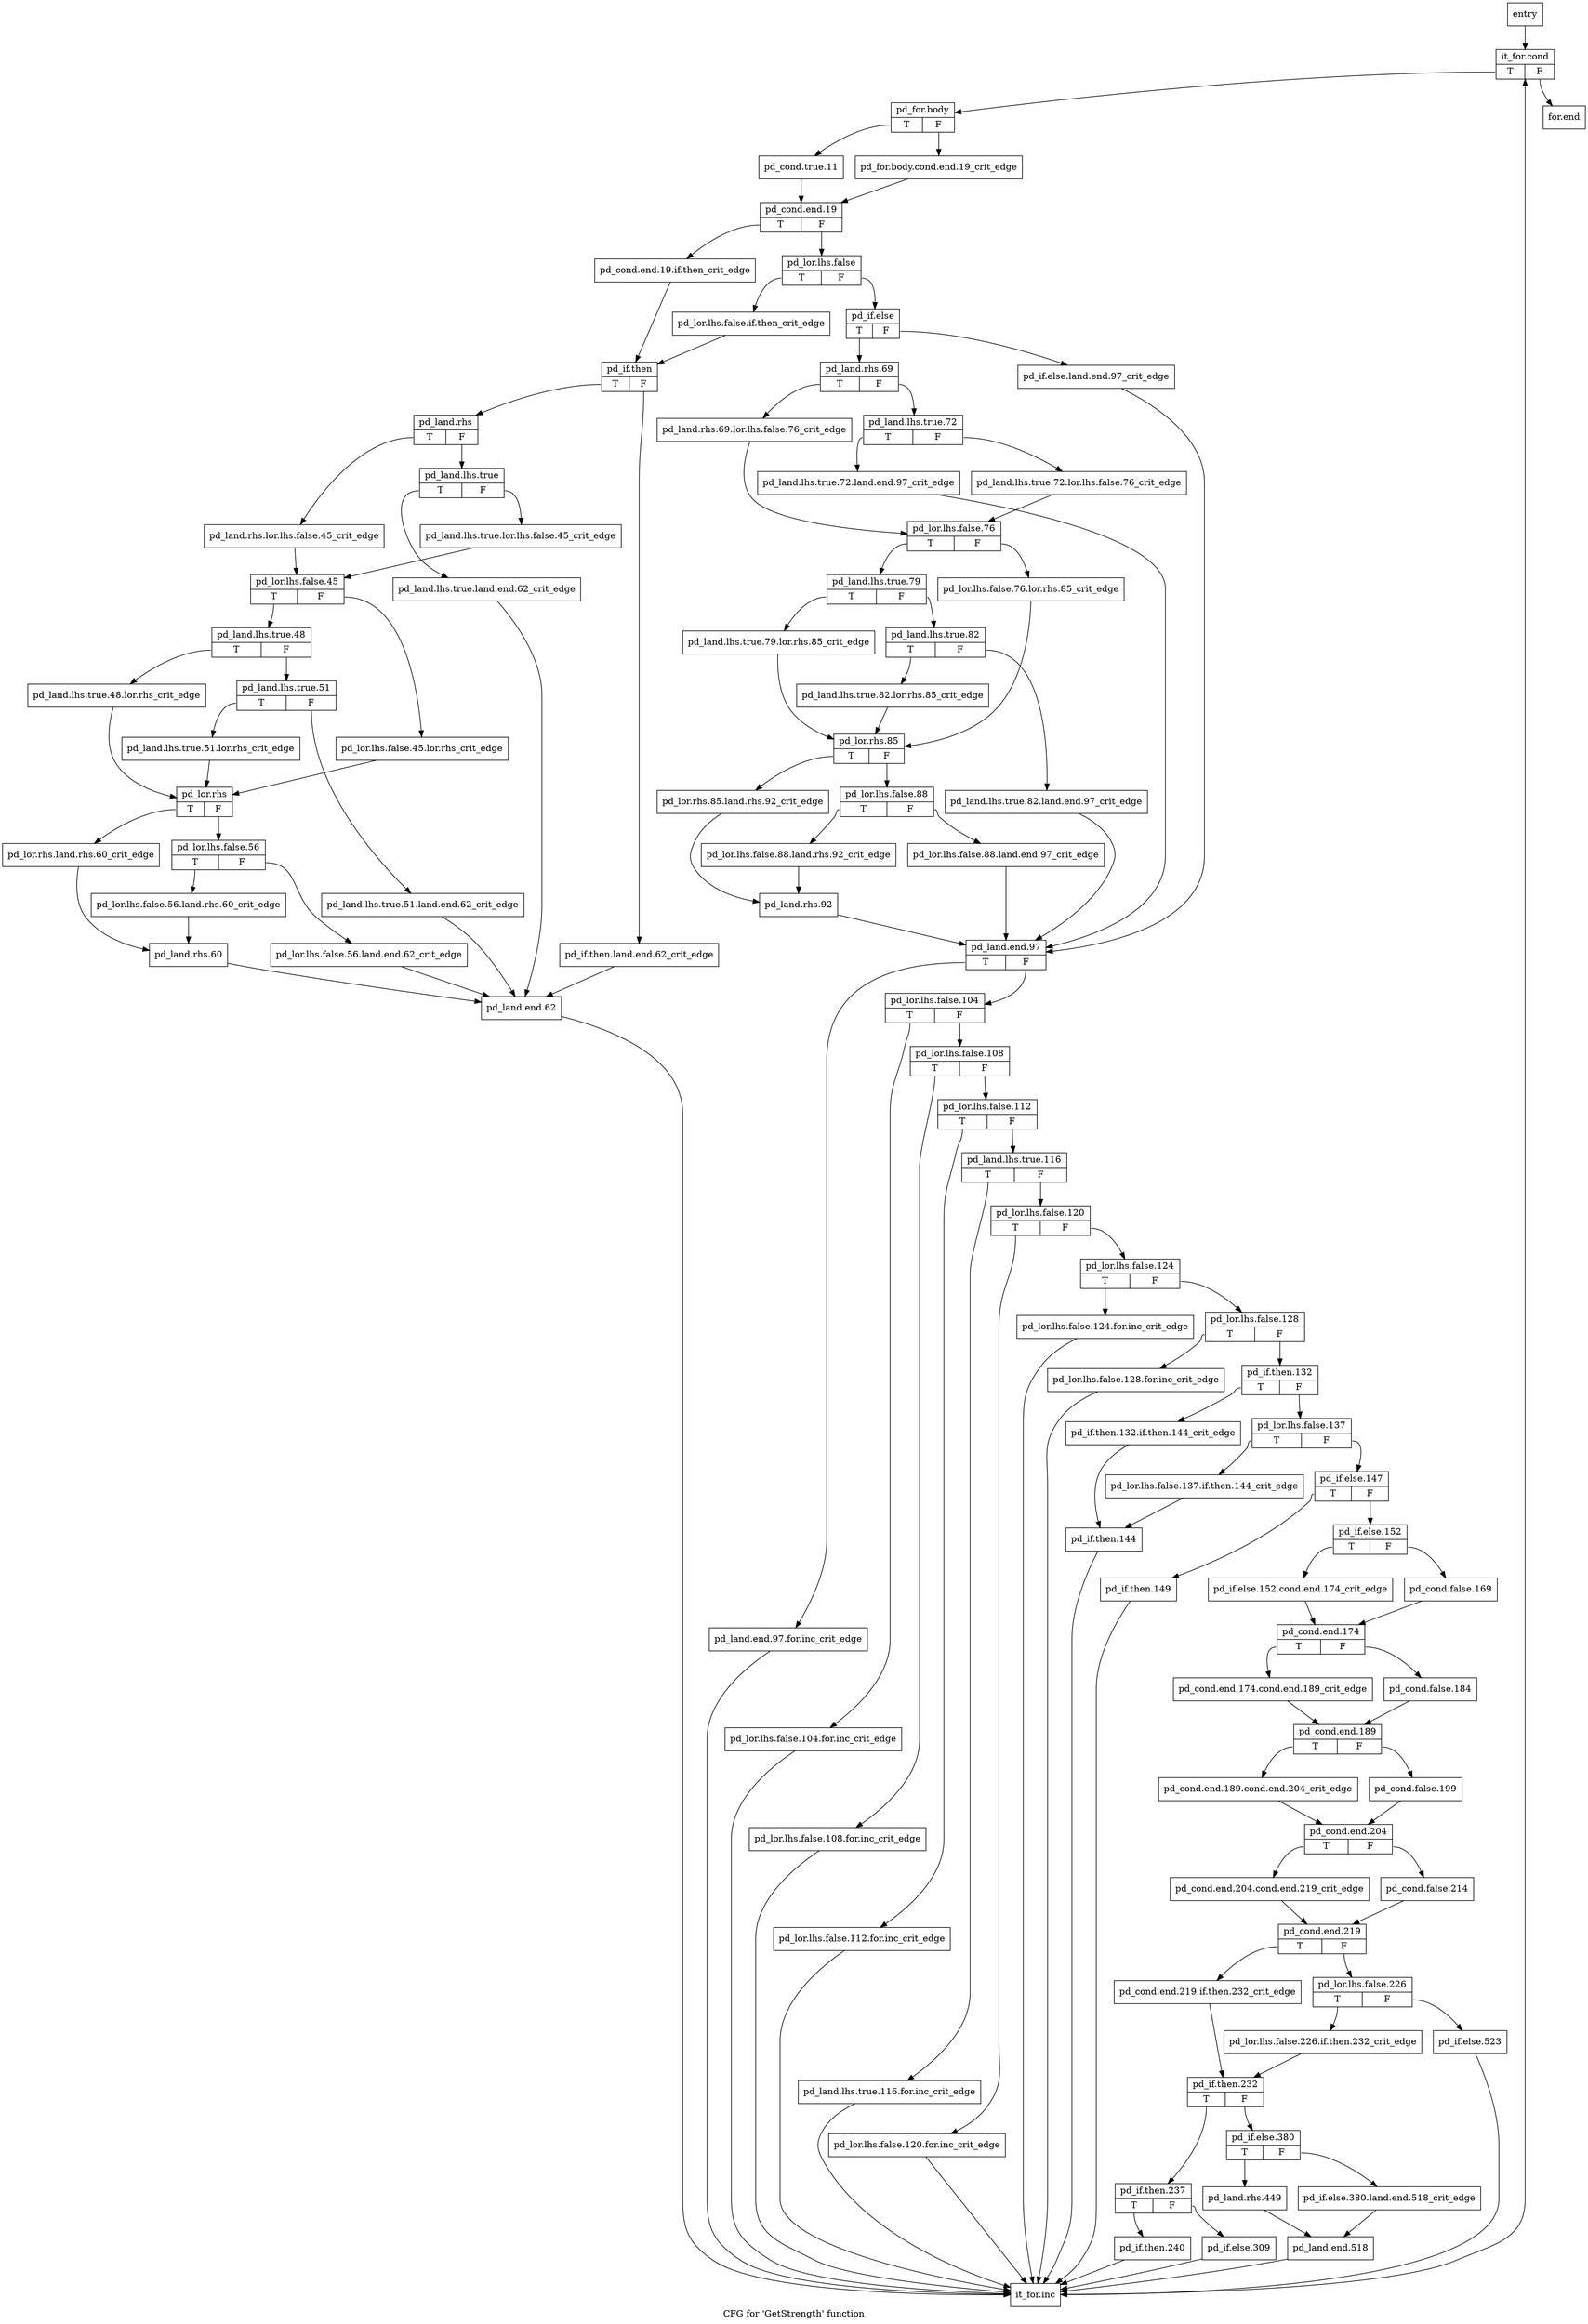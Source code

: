 digraph "CFG for 'GetStrength' function" {
	label="CFG for 'GetStrength' function";

	Node0x1a4a3a0 [shape=record,label="{entry}"];
	Node0x1a4a3a0 -> Node0x1a4a3f0;
	Node0x1a4a3f0 [shape=record,label="{it_for.cond|{<s0>T|<s1>F}}"];
	Node0x1a4a3f0:s0 -> Node0x1a4a440;
	Node0x1a4a3f0:s1 -> Node0x1a4c290;
	Node0x1a4a440 [shape=record,label="{pd_for.body|{<s0>T|<s1>F}}"];
	Node0x1a4a440:s0 -> Node0x1a4a4e0;
	Node0x1a4a440:s1 -> Node0x1a4a490;
	Node0x1a4a490 [shape=record,label="{pd_for.body.cond.end.19_crit_edge}"];
	Node0x1a4a490 -> Node0x1a4a530;
	Node0x1a4a4e0 [shape=record,label="{pd_cond.true.11}"];
	Node0x1a4a4e0 -> Node0x1a4a530;
	Node0x1a4a530 [shape=record,label="{pd_cond.end.19|{<s0>T|<s1>F}}"];
	Node0x1a4a530:s0 -> Node0x1a4a580;
	Node0x1a4a530:s1 -> Node0x1a4a5d0;
	Node0x1a4a580 [shape=record,label="{pd_cond.end.19.if.then_crit_edge}"];
	Node0x1a4a580 -> Node0x1a4a670;
	Node0x1a4a5d0 [shape=record,label="{pd_lor.lhs.false|{<s0>T|<s1>F}}"];
	Node0x1a4a5d0:s0 -> Node0x1a4a620;
	Node0x1a4a5d0:s1 -> Node0x1a4ad00;
	Node0x1a4a620 [shape=record,label="{pd_lor.lhs.false.if.then_crit_edge}"];
	Node0x1a4a620 -> Node0x1a4a670;
	Node0x1a4a670 [shape=record,label="{pd_if.then|{<s0>T|<s1>F}}"];
	Node0x1a4a670:s0 -> Node0x1a4a710;
	Node0x1a4a670:s1 -> Node0x1a4a6c0;
	Node0x1a4a6c0 [shape=record,label="{pd_if.then.land.end.62_crit_edge}"];
	Node0x1a4a6c0 -> Node0x1a4acb0;
	Node0x1a4a710 [shape=record,label="{pd_land.rhs|{<s0>T|<s1>F}}"];
	Node0x1a4a710:s0 -> Node0x1a4a760;
	Node0x1a4a710:s1 -> Node0x1a4a7b0;
	Node0x1a4a760 [shape=record,label="{pd_land.rhs.lor.lhs.false.45_crit_edge}"];
	Node0x1a4a760 -> Node0x1a4a8a0;
	Node0x1a4a7b0 [shape=record,label="{pd_land.lhs.true|{<s0>T|<s1>F}}"];
	Node0x1a4a7b0:s0 -> Node0x1a4a850;
	Node0x1a4a7b0:s1 -> Node0x1a4a800;
	Node0x1a4a800 [shape=record,label="{pd_land.lhs.true.lor.lhs.false.45_crit_edge}"];
	Node0x1a4a800 -> Node0x1a4a8a0;
	Node0x1a4a850 [shape=record,label="{pd_land.lhs.true.land.end.62_crit_edge}"];
	Node0x1a4a850 -> Node0x1a4acb0;
	Node0x1a4a8a0 [shape=record,label="{pd_lor.lhs.false.45|{<s0>T|<s1>F}}"];
	Node0x1a4a8a0:s0 -> Node0x1a4a940;
	Node0x1a4a8a0:s1 -> Node0x1a4a8f0;
	Node0x1a4a8f0 [shape=record,label="{pd_lor.lhs.false.45.lor.rhs_crit_edge}"];
	Node0x1a4a8f0 -> Node0x1a4aad0;
	Node0x1a4a940 [shape=record,label="{pd_land.lhs.true.48|{<s0>T|<s1>F}}"];
	Node0x1a4a940:s0 -> Node0x1a4a990;
	Node0x1a4a940:s1 -> Node0x1a4a9e0;
	Node0x1a4a990 [shape=record,label="{pd_land.lhs.true.48.lor.rhs_crit_edge}"];
	Node0x1a4a990 -> Node0x1a4aad0;
	Node0x1a4a9e0 [shape=record,label="{pd_land.lhs.true.51|{<s0>T|<s1>F}}"];
	Node0x1a4a9e0:s0 -> Node0x1a4aa80;
	Node0x1a4a9e0:s1 -> Node0x1a4aa30;
	Node0x1a4aa30 [shape=record,label="{pd_land.lhs.true.51.land.end.62_crit_edge}"];
	Node0x1a4aa30 -> Node0x1a4acb0;
	Node0x1a4aa80 [shape=record,label="{pd_land.lhs.true.51.lor.rhs_crit_edge}"];
	Node0x1a4aa80 -> Node0x1a4aad0;
	Node0x1a4aad0 [shape=record,label="{pd_lor.rhs|{<s0>T|<s1>F}}"];
	Node0x1a4aad0:s0 -> Node0x1a4ab20;
	Node0x1a4aad0:s1 -> Node0x1a4ab70;
	Node0x1a4ab20 [shape=record,label="{pd_lor.rhs.land.rhs.60_crit_edge}"];
	Node0x1a4ab20 -> Node0x1a4ac60;
	Node0x1a4ab70 [shape=record,label="{pd_lor.lhs.false.56|{<s0>T|<s1>F}}"];
	Node0x1a4ab70:s0 -> Node0x1a4ac10;
	Node0x1a4ab70:s1 -> Node0x1a4abc0;
	Node0x1a4abc0 [shape=record,label="{pd_lor.lhs.false.56.land.end.62_crit_edge}"];
	Node0x1a4abc0 -> Node0x1a4acb0;
	Node0x1a4ac10 [shape=record,label="{pd_lor.lhs.false.56.land.rhs.60_crit_edge}"];
	Node0x1a4ac10 -> Node0x1a4ac60;
	Node0x1a4ac60 [shape=record,label="{pd_land.rhs.60}"];
	Node0x1a4ac60 -> Node0x1a4acb0;
	Node0x1a4acb0 [shape=record,label="{pd_land.end.62}"];
	Node0x1a4acb0 -> Node0x1a4c240;
	Node0x1a4ad00 [shape=record,label="{pd_if.else|{<s0>T|<s1>F}}"];
	Node0x1a4ad00:s0 -> Node0x1a4ada0;
	Node0x1a4ad00:s1 -> Node0x1a4ad50;
	Node0x1a4ad50 [shape=record,label="{pd_if.else.land.end.97_crit_edge}"];
	Node0x1a4ad50 -> Node0x1a4b340;
	Node0x1a4ada0 [shape=record,label="{pd_land.rhs.69|{<s0>T|<s1>F}}"];
	Node0x1a4ada0:s0 -> Node0x1a4adf0;
	Node0x1a4ada0:s1 -> Node0x1a4ae40;
	Node0x1a4adf0 [shape=record,label="{pd_land.rhs.69.lor.lhs.false.76_crit_edge}"];
	Node0x1a4adf0 -> Node0x1a4af30;
	Node0x1a4ae40 [shape=record,label="{pd_land.lhs.true.72|{<s0>T|<s1>F}}"];
	Node0x1a4ae40:s0 -> Node0x1a4aee0;
	Node0x1a4ae40:s1 -> Node0x1a4ae90;
	Node0x1a4ae90 [shape=record,label="{pd_land.lhs.true.72.lor.lhs.false.76_crit_edge}"];
	Node0x1a4ae90 -> Node0x1a4af30;
	Node0x1a4aee0 [shape=record,label="{pd_land.lhs.true.72.land.end.97_crit_edge}"];
	Node0x1a4aee0 -> Node0x1a4b340;
	Node0x1a4af30 [shape=record,label="{pd_lor.lhs.false.76|{<s0>T|<s1>F}}"];
	Node0x1a4af30:s0 -> Node0x1a4afd0;
	Node0x1a4af30:s1 -> Node0x1a4af80;
	Node0x1a4af80 [shape=record,label="{pd_lor.lhs.false.76.lor.rhs.85_crit_edge}"];
	Node0x1a4af80 -> Node0x1a4b160;
	Node0x1a4afd0 [shape=record,label="{pd_land.lhs.true.79|{<s0>T|<s1>F}}"];
	Node0x1a4afd0:s0 -> Node0x1a4b020;
	Node0x1a4afd0:s1 -> Node0x1a4b070;
	Node0x1a4b020 [shape=record,label="{pd_land.lhs.true.79.lor.rhs.85_crit_edge}"];
	Node0x1a4b020 -> Node0x1a4b160;
	Node0x1a4b070 [shape=record,label="{pd_land.lhs.true.82|{<s0>T|<s1>F}}"];
	Node0x1a4b070:s0 -> Node0x1a4b110;
	Node0x1a4b070:s1 -> Node0x1a4b0c0;
	Node0x1a4b0c0 [shape=record,label="{pd_land.lhs.true.82.land.end.97_crit_edge}"];
	Node0x1a4b0c0 -> Node0x1a4b340;
	Node0x1a4b110 [shape=record,label="{pd_land.lhs.true.82.lor.rhs.85_crit_edge}"];
	Node0x1a4b110 -> Node0x1a4b160;
	Node0x1a4b160 [shape=record,label="{pd_lor.rhs.85|{<s0>T|<s1>F}}"];
	Node0x1a4b160:s0 -> Node0x1a4b1b0;
	Node0x1a4b160:s1 -> Node0x1a4b200;
	Node0x1a4b1b0 [shape=record,label="{pd_lor.rhs.85.land.rhs.92_crit_edge}"];
	Node0x1a4b1b0 -> Node0x1a4b2f0;
	Node0x1a4b200 [shape=record,label="{pd_lor.lhs.false.88|{<s0>T|<s1>F}}"];
	Node0x1a4b200:s0 -> Node0x1a4b2a0;
	Node0x1a4b200:s1 -> Node0x1a4b250;
	Node0x1a4b250 [shape=record,label="{pd_lor.lhs.false.88.land.end.97_crit_edge}"];
	Node0x1a4b250 -> Node0x1a4b340;
	Node0x1a4b2a0 [shape=record,label="{pd_lor.lhs.false.88.land.rhs.92_crit_edge}"];
	Node0x1a4b2a0 -> Node0x1a4b2f0;
	Node0x1a4b2f0 [shape=record,label="{pd_land.rhs.92}"];
	Node0x1a4b2f0 -> Node0x1a4b340;
	Node0x1a4b340 [shape=record,label="{pd_land.end.97|{<s0>T|<s1>F}}"];
	Node0x1a4b340:s0 -> Node0x1a4b390;
	Node0x1a4b340:s1 -> Node0x1a4b3e0;
	Node0x1a4b390 [shape=record,label="{pd_land.end.97.for.inc_crit_edge}"];
	Node0x1a4b390 -> Node0x1a4c240;
	Node0x1a4b3e0 [shape=record,label="{pd_lor.lhs.false.104|{<s0>T|<s1>F}}"];
	Node0x1a4b3e0:s0 -> Node0x1a4b430;
	Node0x1a4b3e0:s1 -> Node0x1a4b480;
	Node0x1a4b430 [shape=record,label="{pd_lor.lhs.false.104.for.inc_crit_edge}"];
	Node0x1a4b430 -> Node0x1a4c240;
	Node0x1a4b480 [shape=record,label="{pd_lor.lhs.false.108|{<s0>T|<s1>F}}"];
	Node0x1a4b480:s0 -> Node0x1a4b4d0;
	Node0x1a4b480:s1 -> Node0x1a4b520;
	Node0x1a4b4d0 [shape=record,label="{pd_lor.lhs.false.108.for.inc_crit_edge}"];
	Node0x1a4b4d0 -> Node0x1a4c240;
	Node0x1a4b520 [shape=record,label="{pd_lor.lhs.false.112|{<s0>T|<s1>F}}"];
	Node0x1a4b520:s0 -> Node0x1a4b570;
	Node0x1a4b520:s1 -> Node0x1a4b5c0;
	Node0x1a4b570 [shape=record,label="{pd_lor.lhs.false.112.for.inc_crit_edge}"];
	Node0x1a4b570 -> Node0x1a4c240;
	Node0x1a4b5c0 [shape=record,label="{pd_land.lhs.true.116|{<s0>T|<s1>F}}"];
	Node0x1a4b5c0:s0 -> Node0x1a4b610;
	Node0x1a4b5c0:s1 -> Node0x1a4b660;
	Node0x1a4b610 [shape=record,label="{pd_land.lhs.true.116.for.inc_crit_edge}"];
	Node0x1a4b610 -> Node0x1a4c240;
	Node0x1a4b660 [shape=record,label="{pd_lor.lhs.false.120|{<s0>T|<s1>F}}"];
	Node0x1a4b660:s0 -> Node0x1a4b6b0;
	Node0x1a4b660:s1 -> Node0x1a4b700;
	Node0x1a4b6b0 [shape=record,label="{pd_lor.lhs.false.120.for.inc_crit_edge}"];
	Node0x1a4b6b0 -> Node0x1a4c240;
	Node0x1a4b700 [shape=record,label="{pd_lor.lhs.false.124|{<s0>T|<s1>F}}"];
	Node0x1a4b700:s0 -> Node0x1a4b750;
	Node0x1a4b700:s1 -> Node0x1a4b7a0;
	Node0x1a4b750 [shape=record,label="{pd_lor.lhs.false.124.for.inc_crit_edge}"];
	Node0x1a4b750 -> Node0x1a4c240;
	Node0x1a4b7a0 [shape=record,label="{pd_lor.lhs.false.128|{<s0>T|<s1>F}}"];
	Node0x1a4b7a0:s0 -> Node0x1a4b7f0;
	Node0x1a4b7a0:s1 -> Node0x1a4b840;
	Node0x1a4b7f0 [shape=record,label="{pd_lor.lhs.false.128.for.inc_crit_edge}"];
	Node0x1a4b7f0 -> Node0x1a4c240;
	Node0x1a4b840 [shape=record,label="{pd_if.then.132|{<s0>T|<s1>F}}"];
	Node0x1a4b840:s0 -> Node0x1a4b890;
	Node0x1a4b840:s1 -> Node0x1a4b8e0;
	Node0x1a4b890 [shape=record,label="{pd_if.then.132.if.then.144_crit_edge}"];
	Node0x1a4b890 -> Node0x1a4b980;
	Node0x1a4b8e0 [shape=record,label="{pd_lor.lhs.false.137|{<s0>T|<s1>F}}"];
	Node0x1a4b8e0:s0 -> Node0x1a4b930;
	Node0x1a4b8e0:s1 -> Node0x1a4b9d0;
	Node0x1a4b930 [shape=record,label="{pd_lor.lhs.false.137.if.then.144_crit_edge}"];
	Node0x1a4b930 -> Node0x1a4b980;
	Node0x1a4b980 [shape=record,label="{pd_if.then.144}"];
	Node0x1a4b980 -> Node0x1a4c240;
	Node0x1a4b9d0 [shape=record,label="{pd_if.else.147|{<s0>T|<s1>F}}"];
	Node0x1a4b9d0:s0 -> Node0x1a4ba20;
	Node0x1a4b9d0:s1 -> Node0x1a4ba70;
	Node0x1a4ba20 [shape=record,label="{pd_if.then.149}"];
	Node0x1a4ba20 -> Node0x1a4c240;
	Node0x1a4ba70 [shape=record,label="{pd_if.else.152|{<s0>T|<s1>F}}"];
	Node0x1a4ba70:s0 -> Node0x1a4bac0;
	Node0x1a4ba70:s1 -> Node0x1a4bb10;
	Node0x1a4bac0 [shape=record,label="{pd_if.else.152.cond.end.174_crit_edge}"];
	Node0x1a4bac0 -> Node0x1a4bb60;
	Node0x1a4bb10 [shape=record,label="{pd_cond.false.169}"];
	Node0x1a4bb10 -> Node0x1a4bb60;
	Node0x1a4bb60 [shape=record,label="{pd_cond.end.174|{<s0>T|<s1>F}}"];
	Node0x1a4bb60:s0 -> Node0x1a4bbb0;
	Node0x1a4bb60:s1 -> Node0x1a4bc00;
	Node0x1a4bbb0 [shape=record,label="{pd_cond.end.174.cond.end.189_crit_edge}"];
	Node0x1a4bbb0 -> Node0x1a4bc50;
	Node0x1a4bc00 [shape=record,label="{pd_cond.false.184}"];
	Node0x1a4bc00 -> Node0x1a4bc50;
	Node0x1a4bc50 [shape=record,label="{pd_cond.end.189|{<s0>T|<s1>F}}"];
	Node0x1a4bc50:s0 -> Node0x1a4bca0;
	Node0x1a4bc50:s1 -> Node0x1a4bcf0;
	Node0x1a4bca0 [shape=record,label="{pd_cond.end.189.cond.end.204_crit_edge}"];
	Node0x1a4bca0 -> Node0x1a4bd40;
	Node0x1a4bcf0 [shape=record,label="{pd_cond.false.199}"];
	Node0x1a4bcf0 -> Node0x1a4bd40;
	Node0x1a4bd40 [shape=record,label="{pd_cond.end.204|{<s0>T|<s1>F}}"];
	Node0x1a4bd40:s0 -> Node0x1a4bd90;
	Node0x1a4bd40:s1 -> Node0x1a4bde0;
	Node0x1a4bd90 [shape=record,label="{pd_cond.end.204.cond.end.219_crit_edge}"];
	Node0x1a4bd90 -> Node0x1a4be30;
	Node0x1a4bde0 [shape=record,label="{pd_cond.false.214}"];
	Node0x1a4bde0 -> Node0x1a4be30;
	Node0x1a4be30 [shape=record,label="{pd_cond.end.219|{<s0>T|<s1>F}}"];
	Node0x1a4be30:s0 -> Node0x1a4be80;
	Node0x1a4be30:s1 -> Node0x1a4bed0;
	Node0x1a4be80 [shape=record,label="{pd_cond.end.219.if.then.232_crit_edge}"];
	Node0x1a4be80 -> Node0x1a4bf70;
	Node0x1a4bed0 [shape=record,label="{pd_lor.lhs.false.226|{<s0>T|<s1>F}}"];
	Node0x1a4bed0:s0 -> Node0x1a4bf20;
	Node0x1a4bed0:s1 -> Node0x1a4c1f0;
	Node0x1a4bf20 [shape=record,label="{pd_lor.lhs.false.226.if.then.232_crit_edge}"];
	Node0x1a4bf20 -> Node0x1a4bf70;
	Node0x1a4bf70 [shape=record,label="{pd_if.then.232|{<s0>T|<s1>F}}"];
	Node0x1a4bf70:s0 -> Node0x1a4bfc0;
	Node0x1a4bf70:s1 -> Node0x1a4c0b0;
	Node0x1a4bfc0 [shape=record,label="{pd_if.then.237|{<s0>T|<s1>F}}"];
	Node0x1a4bfc0:s0 -> Node0x1a4c010;
	Node0x1a4bfc0:s1 -> Node0x1a4c060;
	Node0x1a4c010 [shape=record,label="{pd_if.then.240}"];
	Node0x1a4c010 -> Node0x1a4c240;
	Node0x1a4c060 [shape=record,label="{pd_if.else.309}"];
	Node0x1a4c060 -> Node0x1a4c240;
	Node0x1a4c0b0 [shape=record,label="{pd_if.else.380|{<s0>T|<s1>F}}"];
	Node0x1a4c0b0:s0 -> Node0x1a4c150;
	Node0x1a4c0b0:s1 -> Node0x1a4c100;
	Node0x1a4c100 [shape=record,label="{pd_if.else.380.land.end.518_crit_edge}"];
	Node0x1a4c100 -> Node0x1a4c1a0;
	Node0x1a4c150 [shape=record,label="{pd_land.rhs.449}"];
	Node0x1a4c150 -> Node0x1a4c1a0;
	Node0x1a4c1a0 [shape=record,label="{pd_land.end.518}"];
	Node0x1a4c1a0 -> Node0x1a4c240;
	Node0x1a4c1f0 [shape=record,label="{pd_if.else.523}"];
	Node0x1a4c1f0 -> Node0x1a4c240;
	Node0x1a4c240 [shape=record,label="{it_for.inc}"];
	Node0x1a4c240 -> Node0x1a4a3f0;
	Node0x1a4c290 [shape=record,label="{for.end}"];
}

